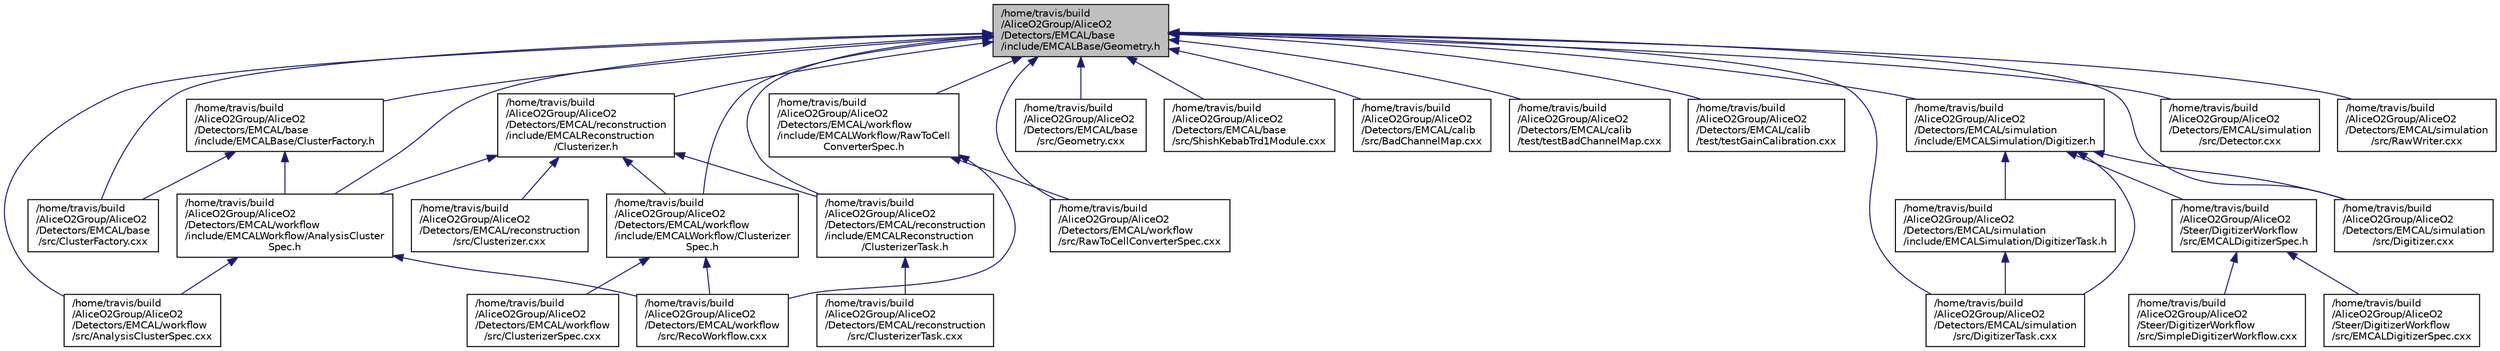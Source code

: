 digraph "/home/travis/build/AliceO2Group/AliceO2/Detectors/EMCAL/base/include/EMCALBase/Geometry.h"
{
 // INTERACTIVE_SVG=YES
  bgcolor="transparent";
  edge [fontname="Helvetica",fontsize="10",labelfontname="Helvetica",labelfontsize="10"];
  node [fontname="Helvetica",fontsize="10",shape=record];
  Node24 [label="/home/travis/build\l/AliceO2Group/AliceO2\l/Detectors/EMCAL/base\l/include/EMCALBase/Geometry.h",height=0.2,width=0.4,color="black", fillcolor="grey75", style="filled", fontcolor="black"];
  Node24 -> Node25 [dir="back",color="midnightblue",fontsize="10",style="solid",fontname="Helvetica"];
  Node25 [label="/home/travis/build\l/AliceO2Group/AliceO2\l/Detectors/EMCAL/base\l/include/EMCALBase/ClusterFactory.h",height=0.2,width=0.4,color="black",URL="$d0/d55/ClusterFactory_8h.html"];
  Node25 -> Node26 [dir="back",color="midnightblue",fontsize="10",style="solid",fontname="Helvetica"];
  Node26 [label="/home/travis/build\l/AliceO2Group/AliceO2\l/Detectors/EMCAL/base\l/src/ClusterFactory.cxx",height=0.2,width=0.4,color="black",URL="$d0/d21/ClusterFactory_8cxx.html"];
  Node25 -> Node27 [dir="back",color="midnightblue",fontsize="10",style="solid",fontname="Helvetica"];
  Node27 [label="/home/travis/build\l/AliceO2Group/AliceO2\l/Detectors/EMCAL/workflow\l/include/EMCALWorkflow/AnalysisCluster\lSpec.h",height=0.2,width=0.4,color="black",URL="$d3/dd3/AnalysisClusterSpec_8h.html"];
  Node27 -> Node28 [dir="back",color="midnightblue",fontsize="10",style="solid",fontname="Helvetica"];
  Node28 [label="/home/travis/build\l/AliceO2Group/AliceO2\l/Detectors/EMCAL/workflow\l/src/AnalysisClusterSpec.cxx",height=0.2,width=0.4,color="black",URL="$d2/d75/AnalysisClusterSpec_8cxx.html"];
  Node27 -> Node29 [dir="back",color="midnightblue",fontsize="10",style="solid",fontname="Helvetica"];
  Node29 [label="/home/travis/build\l/AliceO2Group/AliceO2\l/Detectors/EMCAL/workflow\l/src/RecoWorkflow.cxx",height=0.2,width=0.4,color="black",URL="$d2/dbf/EMCAL_2workflow_2src_2RecoWorkflow_8cxx.html"];
  Node24 -> Node26 [dir="back",color="midnightblue",fontsize="10",style="solid",fontname="Helvetica"];
  Node24 -> Node30 [dir="back",color="midnightblue",fontsize="10",style="solid",fontname="Helvetica"];
  Node30 [label="/home/travis/build\l/AliceO2Group/AliceO2\l/Detectors/EMCAL/base\l/src/Geometry.cxx",height=0.2,width=0.4,color="black",URL="$de/d49/EMCAL_2base_2src_2Geometry_8cxx.html"];
  Node24 -> Node31 [dir="back",color="midnightblue",fontsize="10",style="solid",fontname="Helvetica"];
  Node31 [label="/home/travis/build\l/AliceO2Group/AliceO2\l/Detectors/EMCAL/base\l/src/ShishKebabTrd1Module.cxx",height=0.2,width=0.4,color="black",URL="$df/d2e/ShishKebabTrd1Module_8cxx.html"];
  Node24 -> Node32 [dir="back",color="midnightblue",fontsize="10",style="solid",fontname="Helvetica"];
  Node32 [label="/home/travis/build\l/AliceO2Group/AliceO2\l/Detectors/EMCAL/calib\l/src/BadChannelMap.cxx",height=0.2,width=0.4,color="black",URL="$d2/d39/EMCAL_2calib_2src_2BadChannelMap_8cxx.html"];
  Node24 -> Node33 [dir="back",color="midnightblue",fontsize="10",style="solid",fontname="Helvetica"];
  Node33 [label="/home/travis/build\l/AliceO2Group/AliceO2\l/Detectors/EMCAL/calib\l/test/testBadChannelMap.cxx",height=0.2,width=0.4,color="black",URL="$d8/d60/testBadChannelMap_8cxx.html"];
  Node24 -> Node34 [dir="back",color="midnightblue",fontsize="10",style="solid",fontname="Helvetica"];
  Node34 [label="/home/travis/build\l/AliceO2Group/AliceO2\l/Detectors/EMCAL/calib\l/test/testGainCalibration.cxx",height=0.2,width=0.4,color="black",URL="$dc/d1a/testGainCalibration_8cxx.html"];
  Node24 -> Node35 [dir="back",color="midnightblue",fontsize="10",style="solid",fontname="Helvetica"];
  Node35 [label="/home/travis/build\l/AliceO2Group/AliceO2\l/Detectors/EMCAL/reconstruction\l/include/EMCALReconstruction\l/Clusterizer.h",height=0.2,width=0.4,color="black",URL="$da/d9a/EMCAL_2reconstruction_2include_2EMCALReconstruction_2Clusterizer_8h.html"];
  Node35 -> Node36 [dir="back",color="midnightblue",fontsize="10",style="solid",fontname="Helvetica"];
  Node36 [label="/home/travis/build\l/AliceO2Group/AliceO2\l/Detectors/EMCAL/reconstruction\l/include/EMCALReconstruction\l/ClusterizerTask.h",height=0.2,width=0.4,color="black",URL="$d8/dc0/ClusterizerTask_8h.html",tooltip="Definition of the EMCAL clusterizer task. "];
  Node36 -> Node37 [dir="back",color="midnightblue",fontsize="10",style="solid",fontname="Helvetica"];
  Node37 [label="/home/travis/build\l/AliceO2Group/AliceO2\l/Detectors/EMCAL/reconstruction\l/src/ClusterizerTask.cxx",height=0.2,width=0.4,color="black",URL="$d6/da0/ClusterizerTask_8cxx.html",tooltip="Implementation of the EMCAL cluster finder task. "];
  Node35 -> Node38 [dir="back",color="midnightblue",fontsize="10",style="solid",fontname="Helvetica"];
  Node38 [label="/home/travis/build\l/AliceO2Group/AliceO2\l/Detectors/EMCAL/reconstruction\l/src/Clusterizer.cxx",height=0.2,width=0.4,color="black",URL="$d2/d78/EMCAL_2reconstruction_2src_2Clusterizer_8cxx.html"];
  Node35 -> Node27 [dir="back",color="midnightblue",fontsize="10",style="solid",fontname="Helvetica"];
  Node35 -> Node39 [dir="back",color="midnightblue",fontsize="10",style="solid",fontname="Helvetica"];
  Node39 [label="/home/travis/build\l/AliceO2Group/AliceO2\l/Detectors/EMCAL/workflow\l/include/EMCALWorkflow/Clusterizer\lSpec.h",height=0.2,width=0.4,color="black",URL="$d2/dd1/EMCAL_2workflow_2include_2EMCALWorkflow_2ClusterizerSpec_8h.html"];
  Node39 -> Node40 [dir="back",color="midnightblue",fontsize="10",style="solid",fontname="Helvetica"];
  Node40 [label="/home/travis/build\l/AliceO2Group/AliceO2\l/Detectors/EMCAL/workflow\l/src/ClusterizerSpec.cxx",height=0.2,width=0.4,color="black",URL="$d7/d67/EMCAL_2workflow_2src_2ClusterizerSpec_8cxx.html"];
  Node39 -> Node29 [dir="back",color="midnightblue",fontsize="10",style="solid",fontname="Helvetica"];
  Node24 -> Node36 [dir="back",color="midnightblue",fontsize="10",style="solid",fontname="Helvetica"];
  Node24 -> Node41 [dir="back",color="midnightblue",fontsize="10",style="solid",fontname="Helvetica"];
  Node41 [label="/home/travis/build\l/AliceO2Group/AliceO2\l/Detectors/EMCAL/simulation\l/include/EMCALSimulation/Digitizer.h",height=0.2,width=0.4,color="black",URL="$d8/d19/EMCAL_2simulation_2include_2EMCALSimulation_2Digitizer_8h.html"];
  Node41 -> Node42 [dir="back",color="midnightblue",fontsize="10",style="solid",fontname="Helvetica"];
  Node42 [label="/home/travis/build\l/AliceO2Group/AliceO2\l/Detectors/EMCAL/simulation\l/include/EMCALSimulation/DigitizerTask.h",height=0.2,width=0.4,color="black",URL="$d6/d0e/EMCAL_2simulation_2include_2EMCALSimulation_2DigitizerTask_8h.html"];
  Node42 -> Node43 [dir="back",color="midnightblue",fontsize="10",style="solid",fontname="Helvetica"];
  Node43 [label="/home/travis/build\l/AliceO2Group/AliceO2\l/Detectors/EMCAL/simulation\l/src/DigitizerTask.cxx",height=0.2,width=0.4,color="black",URL="$df/df1/EMCAL_2simulation_2src_2DigitizerTask_8cxx.html"];
  Node41 -> Node44 [dir="back",color="midnightblue",fontsize="10",style="solid",fontname="Helvetica"];
  Node44 [label="/home/travis/build\l/AliceO2Group/AliceO2\l/Detectors/EMCAL/simulation\l/src/Digitizer.cxx",height=0.2,width=0.4,color="black",URL="$de/d7d/EMCAL_2simulation_2src_2Digitizer_8cxx.html"];
  Node41 -> Node43 [dir="back",color="midnightblue",fontsize="10",style="solid",fontname="Helvetica"];
  Node41 -> Node45 [dir="back",color="midnightblue",fontsize="10",style="solid",fontname="Helvetica"];
  Node45 [label="/home/travis/build\l/AliceO2Group/AliceO2\l/Steer/DigitizerWorkflow\l/src/EMCALDigitizerSpec.h",height=0.2,width=0.4,color="black",URL="$df/d81/EMCALDigitizerSpec_8h.html"];
  Node45 -> Node46 [dir="back",color="midnightblue",fontsize="10",style="solid",fontname="Helvetica"];
  Node46 [label="/home/travis/build\l/AliceO2Group/AliceO2\l/Steer/DigitizerWorkflow\l/src/EMCALDigitizerSpec.cxx",height=0.2,width=0.4,color="black",URL="$d5/d9b/EMCALDigitizerSpec_8cxx.html"];
  Node45 -> Node47 [dir="back",color="midnightblue",fontsize="10",style="solid",fontname="Helvetica"];
  Node47 [label="/home/travis/build\l/AliceO2Group/AliceO2\l/Steer/DigitizerWorkflow\l/src/SimpleDigitizerWorkflow.cxx",height=0.2,width=0.4,color="black",URL="$d2/dd7/SimpleDigitizerWorkflow_8cxx.html"];
  Node24 -> Node48 [dir="back",color="midnightblue",fontsize="10",style="solid",fontname="Helvetica"];
  Node48 [label="/home/travis/build\l/AliceO2Group/AliceO2\l/Detectors/EMCAL/simulation\l/src/Detector.cxx",height=0.2,width=0.4,color="black",URL="$da/d98/EMCAL_2simulation_2src_2Detector_8cxx.html"];
  Node24 -> Node44 [dir="back",color="midnightblue",fontsize="10",style="solid",fontname="Helvetica"];
  Node24 -> Node43 [dir="back",color="midnightblue",fontsize="10",style="solid",fontname="Helvetica"];
  Node24 -> Node49 [dir="back",color="midnightblue",fontsize="10",style="solid",fontname="Helvetica"];
  Node49 [label="/home/travis/build\l/AliceO2Group/AliceO2\l/Detectors/EMCAL/simulation\l/src/RawWriter.cxx",height=0.2,width=0.4,color="black",URL="$d3/deb/RawWriter_8cxx.html"];
  Node24 -> Node27 [dir="back",color="midnightblue",fontsize="10",style="solid",fontname="Helvetica"];
  Node24 -> Node39 [dir="back",color="midnightblue",fontsize="10",style="solid",fontname="Helvetica"];
  Node24 -> Node50 [dir="back",color="midnightblue",fontsize="10",style="solid",fontname="Helvetica"];
  Node50 [label="/home/travis/build\l/AliceO2Group/AliceO2\l/Detectors/EMCAL/workflow\l/include/EMCALWorkflow/RawToCell\lConverterSpec.h",height=0.2,width=0.4,color="black",URL="$d5/da4/RawToCellConverterSpec_8h.html"];
  Node50 -> Node51 [dir="back",color="midnightblue",fontsize="10",style="solid",fontname="Helvetica"];
  Node51 [label="/home/travis/build\l/AliceO2Group/AliceO2\l/Detectors/EMCAL/workflow\l/src/RawToCellConverterSpec.cxx",height=0.2,width=0.4,color="black",URL="$dd/d4a/RawToCellConverterSpec_8cxx.html"];
  Node50 -> Node29 [dir="back",color="midnightblue",fontsize="10",style="solid",fontname="Helvetica"];
  Node24 -> Node28 [dir="back",color="midnightblue",fontsize="10",style="solid",fontname="Helvetica"];
  Node24 -> Node51 [dir="back",color="midnightblue",fontsize="10",style="solid",fontname="Helvetica"];
}
